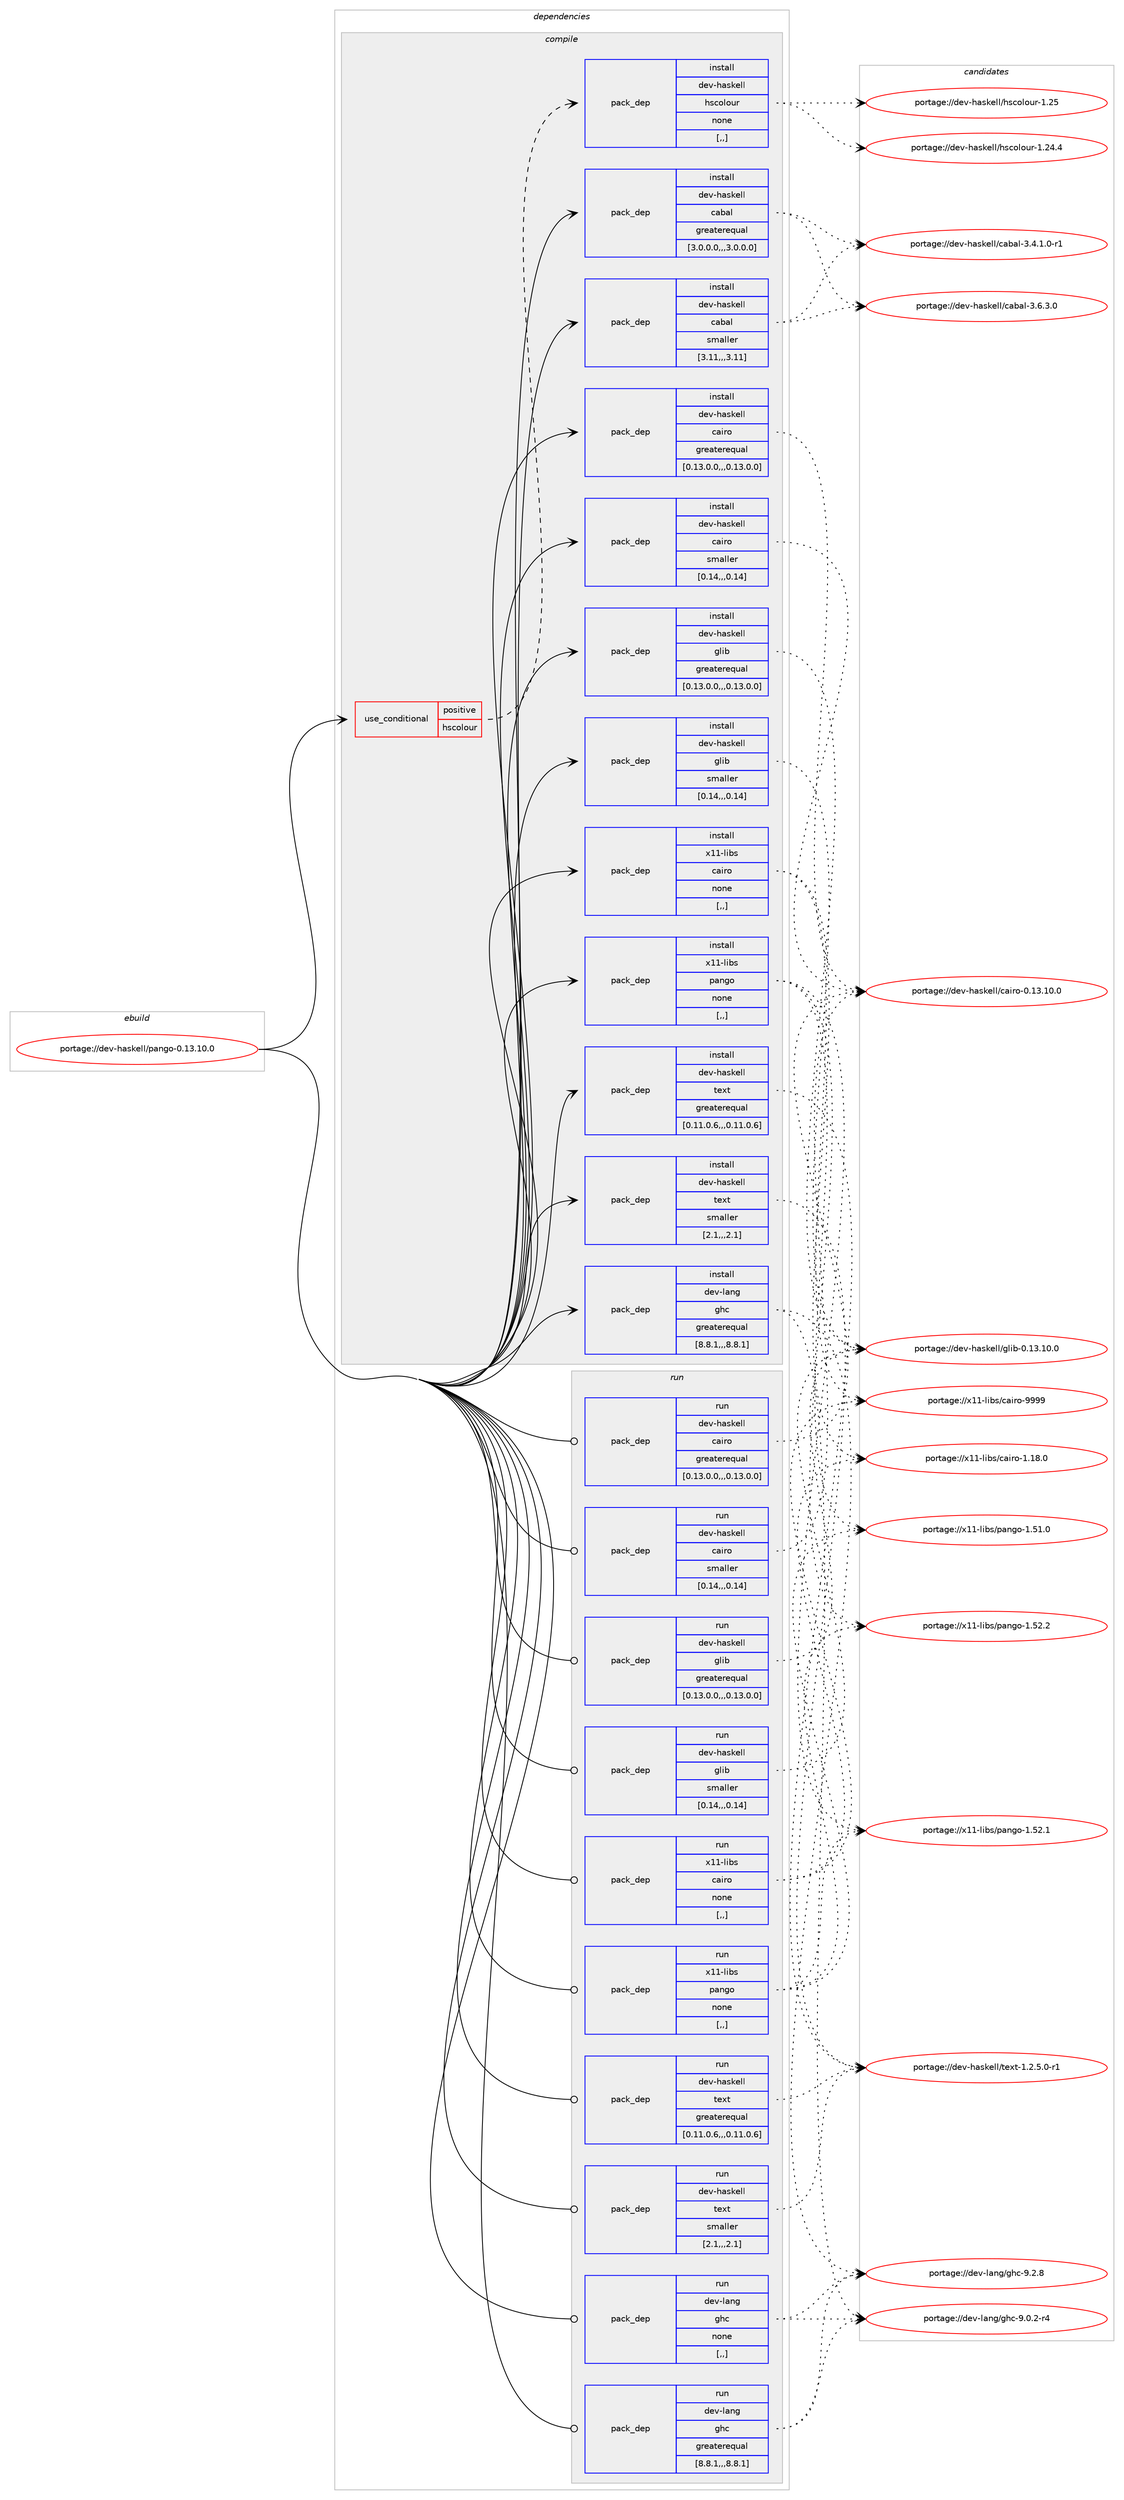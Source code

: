 digraph prolog {

# *************
# Graph options
# *************

newrank=true;
concentrate=true;
compound=true;
graph [rankdir=LR,fontname=Helvetica,fontsize=10,ranksep=1.5];#, ranksep=2.5, nodesep=0.2];
edge  [arrowhead=vee];
node  [fontname=Helvetica,fontsize=10];

# **********
# The ebuild
# **********

subgraph cluster_leftcol {
color=gray;
label=<<i>ebuild</i>>;
id [label="portage://dev-haskell/pango-0.13.10.0", color=red, width=4, href="../dev-haskell/pango-0.13.10.0.svg"];
}

# ****************
# The dependencies
# ****************

subgraph cluster_midcol {
color=gray;
label=<<i>dependencies</i>>;
subgraph cluster_compile {
fillcolor="#eeeeee";
style=filled;
label=<<i>compile</i>>;
subgraph cond20806 {
dependency85752 [label=<<TABLE BORDER="0" CELLBORDER="1" CELLSPACING="0" CELLPADDING="4"><TR><TD ROWSPAN="3" CELLPADDING="10">use_conditional</TD></TR><TR><TD>positive</TD></TR><TR><TD>hscolour</TD></TR></TABLE>>, shape=none, color=red];
subgraph pack63934 {
dependency85753 [label=<<TABLE BORDER="0" CELLBORDER="1" CELLSPACING="0" CELLPADDING="4" WIDTH="220"><TR><TD ROWSPAN="6" CELLPADDING="30">pack_dep</TD></TR><TR><TD WIDTH="110">install</TD></TR><TR><TD>dev-haskell</TD></TR><TR><TD>hscolour</TD></TR><TR><TD>none</TD></TR><TR><TD>[,,]</TD></TR></TABLE>>, shape=none, color=blue];
}
dependency85752:e -> dependency85753:w [weight=20,style="dashed",arrowhead="vee"];
}
id:e -> dependency85752:w [weight=20,style="solid",arrowhead="vee"];
subgraph pack63935 {
dependency85754 [label=<<TABLE BORDER="0" CELLBORDER="1" CELLSPACING="0" CELLPADDING="4" WIDTH="220"><TR><TD ROWSPAN="6" CELLPADDING="30">pack_dep</TD></TR><TR><TD WIDTH="110">install</TD></TR><TR><TD>dev-haskell</TD></TR><TR><TD>cabal</TD></TR><TR><TD>greaterequal</TD></TR><TR><TD>[3.0.0.0,,,3.0.0.0]</TD></TR></TABLE>>, shape=none, color=blue];
}
id:e -> dependency85754:w [weight=20,style="solid",arrowhead="vee"];
subgraph pack63936 {
dependency85755 [label=<<TABLE BORDER="0" CELLBORDER="1" CELLSPACING="0" CELLPADDING="4" WIDTH="220"><TR><TD ROWSPAN="6" CELLPADDING="30">pack_dep</TD></TR><TR><TD WIDTH="110">install</TD></TR><TR><TD>dev-haskell</TD></TR><TR><TD>cabal</TD></TR><TR><TD>smaller</TD></TR><TR><TD>[3.11,,,3.11]</TD></TR></TABLE>>, shape=none, color=blue];
}
id:e -> dependency85755:w [weight=20,style="solid",arrowhead="vee"];
subgraph pack63937 {
dependency85756 [label=<<TABLE BORDER="0" CELLBORDER="1" CELLSPACING="0" CELLPADDING="4" WIDTH="220"><TR><TD ROWSPAN="6" CELLPADDING="30">pack_dep</TD></TR><TR><TD WIDTH="110">install</TD></TR><TR><TD>dev-haskell</TD></TR><TR><TD>cairo</TD></TR><TR><TD>greaterequal</TD></TR><TR><TD>[0.13.0.0,,,0.13.0.0]</TD></TR></TABLE>>, shape=none, color=blue];
}
id:e -> dependency85756:w [weight=20,style="solid",arrowhead="vee"];
subgraph pack63938 {
dependency85757 [label=<<TABLE BORDER="0" CELLBORDER="1" CELLSPACING="0" CELLPADDING="4" WIDTH="220"><TR><TD ROWSPAN="6" CELLPADDING="30">pack_dep</TD></TR><TR><TD WIDTH="110">install</TD></TR><TR><TD>dev-haskell</TD></TR><TR><TD>cairo</TD></TR><TR><TD>smaller</TD></TR><TR><TD>[0.14,,,0.14]</TD></TR></TABLE>>, shape=none, color=blue];
}
id:e -> dependency85757:w [weight=20,style="solid",arrowhead="vee"];
subgraph pack63939 {
dependency85758 [label=<<TABLE BORDER="0" CELLBORDER="1" CELLSPACING="0" CELLPADDING="4" WIDTH="220"><TR><TD ROWSPAN="6" CELLPADDING="30">pack_dep</TD></TR><TR><TD WIDTH="110">install</TD></TR><TR><TD>dev-haskell</TD></TR><TR><TD>glib</TD></TR><TR><TD>greaterequal</TD></TR><TR><TD>[0.13.0.0,,,0.13.0.0]</TD></TR></TABLE>>, shape=none, color=blue];
}
id:e -> dependency85758:w [weight=20,style="solid",arrowhead="vee"];
subgraph pack63940 {
dependency85759 [label=<<TABLE BORDER="0" CELLBORDER="1" CELLSPACING="0" CELLPADDING="4" WIDTH="220"><TR><TD ROWSPAN="6" CELLPADDING="30">pack_dep</TD></TR><TR><TD WIDTH="110">install</TD></TR><TR><TD>dev-haskell</TD></TR><TR><TD>glib</TD></TR><TR><TD>smaller</TD></TR><TR><TD>[0.14,,,0.14]</TD></TR></TABLE>>, shape=none, color=blue];
}
id:e -> dependency85759:w [weight=20,style="solid",arrowhead="vee"];
subgraph pack63941 {
dependency85760 [label=<<TABLE BORDER="0" CELLBORDER="1" CELLSPACING="0" CELLPADDING="4" WIDTH="220"><TR><TD ROWSPAN="6" CELLPADDING="30">pack_dep</TD></TR><TR><TD WIDTH="110">install</TD></TR><TR><TD>dev-haskell</TD></TR><TR><TD>text</TD></TR><TR><TD>greaterequal</TD></TR><TR><TD>[0.11.0.6,,,0.11.0.6]</TD></TR></TABLE>>, shape=none, color=blue];
}
id:e -> dependency85760:w [weight=20,style="solid",arrowhead="vee"];
subgraph pack63942 {
dependency85761 [label=<<TABLE BORDER="0" CELLBORDER="1" CELLSPACING="0" CELLPADDING="4" WIDTH="220"><TR><TD ROWSPAN="6" CELLPADDING="30">pack_dep</TD></TR><TR><TD WIDTH="110">install</TD></TR><TR><TD>dev-haskell</TD></TR><TR><TD>text</TD></TR><TR><TD>smaller</TD></TR><TR><TD>[2.1,,,2.1]</TD></TR></TABLE>>, shape=none, color=blue];
}
id:e -> dependency85761:w [weight=20,style="solid",arrowhead="vee"];
subgraph pack63943 {
dependency85762 [label=<<TABLE BORDER="0" CELLBORDER="1" CELLSPACING="0" CELLPADDING="4" WIDTH="220"><TR><TD ROWSPAN="6" CELLPADDING="30">pack_dep</TD></TR><TR><TD WIDTH="110">install</TD></TR><TR><TD>dev-lang</TD></TR><TR><TD>ghc</TD></TR><TR><TD>greaterequal</TD></TR><TR><TD>[8.8.1,,,8.8.1]</TD></TR></TABLE>>, shape=none, color=blue];
}
id:e -> dependency85762:w [weight=20,style="solid",arrowhead="vee"];
subgraph pack63944 {
dependency85763 [label=<<TABLE BORDER="0" CELLBORDER="1" CELLSPACING="0" CELLPADDING="4" WIDTH="220"><TR><TD ROWSPAN="6" CELLPADDING="30">pack_dep</TD></TR><TR><TD WIDTH="110">install</TD></TR><TR><TD>x11-libs</TD></TR><TR><TD>cairo</TD></TR><TR><TD>none</TD></TR><TR><TD>[,,]</TD></TR></TABLE>>, shape=none, color=blue];
}
id:e -> dependency85763:w [weight=20,style="solid",arrowhead="vee"];
subgraph pack63945 {
dependency85764 [label=<<TABLE BORDER="0" CELLBORDER="1" CELLSPACING="0" CELLPADDING="4" WIDTH="220"><TR><TD ROWSPAN="6" CELLPADDING="30">pack_dep</TD></TR><TR><TD WIDTH="110">install</TD></TR><TR><TD>x11-libs</TD></TR><TR><TD>pango</TD></TR><TR><TD>none</TD></TR><TR><TD>[,,]</TD></TR></TABLE>>, shape=none, color=blue];
}
id:e -> dependency85764:w [weight=20,style="solid",arrowhead="vee"];
}
subgraph cluster_compileandrun {
fillcolor="#eeeeee";
style=filled;
label=<<i>compile and run</i>>;
}
subgraph cluster_run {
fillcolor="#eeeeee";
style=filled;
label=<<i>run</i>>;
subgraph pack63946 {
dependency85765 [label=<<TABLE BORDER="0" CELLBORDER="1" CELLSPACING="0" CELLPADDING="4" WIDTH="220"><TR><TD ROWSPAN="6" CELLPADDING="30">pack_dep</TD></TR><TR><TD WIDTH="110">run</TD></TR><TR><TD>dev-haskell</TD></TR><TR><TD>cairo</TD></TR><TR><TD>greaterequal</TD></TR><TR><TD>[0.13.0.0,,,0.13.0.0]</TD></TR></TABLE>>, shape=none, color=blue];
}
id:e -> dependency85765:w [weight=20,style="solid",arrowhead="odot"];
subgraph pack63947 {
dependency85766 [label=<<TABLE BORDER="0" CELLBORDER="1" CELLSPACING="0" CELLPADDING="4" WIDTH="220"><TR><TD ROWSPAN="6" CELLPADDING="30">pack_dep</TD></TR><TR><TD WIDTH="110">run</TD></TR><TR><TD>dev-haskell</TD></TR><TR><TD>cairo</TD></TR><TR><TD>smaller</TD></TR><TR><TD>[0.14,,,0.14]</TD></TR></TABLE>>, shape=none, color=blue];
}
id:e -> dependency85766:w [weight=20,style="solid",arrowhead="odot"];
subgraph pack63948 {
dependency85767 [label=<<TABLE BORDER="0" CELLBORDER="1" CELLSPACING="0" CELLPADDING="4" WIDTH="220"><TR><TD ROWSPAN="6" CELLPADDING="30">pack_dep</TD></TR><TR><TD WIDTH="110">run</TD></TR><TR><TD>dev-haskell</TD></TR><TR><TD>glib</TD></TR><TR><TD>greaterequal</TD></TR><TR><TD>[0.13.0.0,,,0.13.0.0]</TD></TR></TABLE>>, shape=none, color=blue];
}
id:e -> dependency85767:w [weight=20,style="solid",arrowhead="odot"];
subgraph pack63949 {
dependency85768 [label=<<TABLE BORDER="0" CELLBORDER="1" CELLSPACING="0" CELLPADDING="4" WIDTH="220"><TR><TD ROWSPAN="6" CELLPADDING="30">pack_dep</TD></TR><TR><TD WIDTH="110">run</TD></TR><TR><TD>dev-haskell</TD></TR><TR><TD>glib</TD></TR><TR><TD>smaller</TD></TR><TR><TD>[0.14,,,0.14]</TD></TR></TABLE>>, shape=none, color=blue];
}
id:e -> dependency85768:w [weight=20,style="solid",arrowhead="odot"];
subgraph pack63950 {
dependency85769 [label=<<TABLE BORDER="0" CELLBORDER="1" CELLSPACING="0" CELLPADDING="4" WIDTH="220"><TR><TD ROWSPAN="6" CELLPADDING="30">pack_dep</TD></TR><TR><TD WIDTH="110">run</TD></TR><TR><TD>dev-haskell</TD></TR><TR><TD>text</TD></TR><TR><TD>greaterequal</TD></TR><TR><TD>[0.11.0.6,,,0.11.0.6]</TD></TR></TABLE>>, shape=none, color=blue];
}
id:e -> dependency85769:w [weight=20,style="solid",arrowhead="odot"];
subgraph pack63951 {
dependency85770 [label=<<TABLE BORDER="0" CELLBORDER="1" CELLSPACING="0" CELLPADDING="4" WIDTH="220"><TR><TD ROWSPAN="6" CELLPADDING="30">pack_dep</TD></TR><TR><TD WIDTH="110">run</TD></TR><TR><TD>dev-haskell</TD></TR><TR><TD>text</TD></TR><TR><TD>smaller</TD></TR><TR><TD>[2.1,,,2.1]</TD></TR></TABLE>>, shape=none, color=blue];
}
id:e -> dependency85770:w [weight=20,style="solid",arrowhead="odot"];
subgraph pack63952 {
dependency85771 [label=<<TABLE BORDER="0" CELLBORDER="1" CELLSPACING="0" CELLPADDING="4" WIDTH="220"><TR><TD ROWSPAN="6" CELLPADDING="30">pack_dep</TD></TR><TR><TD WIDTH="110">run</TD></TR><TR><TD>dev-lang</TD></TR><TR><TD>ghc</TD></TR><TR><TD>greaterequal</TD></TR><TR><TD>[8.8.1,,,8.8.1]</TD></TR></TABLE>>, shape=none, color=blue];
}
id:e -> dependency85771:w [weight=20,style="solid",arrowhead="odot"];
subgraph pack63953 {
dependency85772 [label=<<TABLE BORDER="0" CELLBORDER="1" CELLSPACING="0" CELLPADDING="4" WIDTH="220"><TR><TD ROWSPAN="6" CELLPADDING="30">pack_dep</TD></TR><TR><TD WIDTH="110">run</TD></TR><TR><TD>dev-lang</TD></TR><TR><TD>ghc</TD></TR><TR><TD>none</TD></TR><TR><TD>[,,]</TD></TR></TABLE>>, shape=none, color=blue];
}
id:e -> dependency85772:w [weight=20,style="solid",arrowhead="odot"];
subgraph pack63954 {
dependency85773 [label=<<TABLE BORDER="0" CELLBORDER="1" CELLSPACING="0" CELLPADDING="4" WIDTH="220"><TR><TD ROWSPAN="6" CELLPADDING="30">pack_dep</TD></TR><TR><TD WIDTH="110">run</TD></TR><TR><TD>x11-libs</TD></TR><TR><TD>cairo</TD></TR><TR><TD>none</TD></TR><TR><TD>[,,]</TD></TR></TABLE>>, shape=none, color=blue];
}
id:e -> dependency85773:w [weight=20,style="solid",arrowhead="odot"];
subgraph pack63955 {
dependency85774 [label=<<TABLE BORDER="0" CELLBORDER="1" CELLSPACING="0" CELLPADDING="4" WIDTH="220"><TR><TD ROWSPAN="6" CELLPADDING="30">pack_dep</TD></TR><TR><TD WIDTH="110">run</TD></TR><TR><TD>x11-libs</TD></TR><TR><TD>pango</TD></TR><TR><TD>none</TD></TR><TR><TD>[,,]</TD></TR></TABLE>>, shape=none, color=blue];
}
id:e -> dependency85774:w [weight=20,style="solid",arrowhead="odot"];
}
}

# **************
# The candidates
# **************

subgraph cluster_choices {
rank=same;
color=gray;
label=<<i>candidates</i>>;

subgraph choice63934 {
color=black;
nodesep=1;
choice100101118451049711510710110810847104115991111081111171144549465053 [label="portage://dev-haskell/hscolour-1.25", color=red, width=4,href="../dev-haskell/hscolour-1.25.svg"];
choice1001011184510497115107101108108471041159911110811111711445494650524652 [label="portage://dev-haskell/hscolour-1.24.4", color=red, width=4,href="../dev-haskell/hscolour-1.24.4.svg"];
dependency85753:e -> choice100101118451049711510710110810847104115991111081111171144549465053:w [style=dotted,weight="100"];
dependency85753:e -> choice1001011184510497115107101108108471041159911110811111711445494650524652:w [style=dotted,weight="100"];
}
subgraph choice63935 {
color=black;
nodesep=1;
choice100101118451049711510710110810847999798971084551465446514648 [label="portage://dev-haskell/cabal-3.6.3.0", color=red, width=4,href="../dev-haskell/cabal-3.6.3.0.svg"];
choice1001011184510497115107101108108479997989710845514652464946484511449 [label="portage://dev-haskell/cabal-3.4.1.0-r1", color=red, width=4,href="../dev-haskell/cabal-3.4.1.0-r1.svg"];
dependency85754:e -> choice100101118451049711510710110810847999798971084551465446514648:w [style=dotted,weight="100"];
dependency85754:e -> choice1001011184510497115107101108108479997989710845514652464946484511449:w [style=dotted,weight="100"];
}
subgraph choice63936 {
color=black;
nodesep=1;
choice100101118451049711510710110810847999798971084551465446514648 [label="portage://dev-haskell/cabal-3.6.3.0", color=red, width=4,href="../dev-haskell/cabal-3.6.3.0.svg"];
choice1001011184510497115107101108108479997989710845514652464946484511449 [label="portage://dev-haskell/cabal-3.4.1.0-r1", color=red, width=4,href="../dev-haskell/cabal-3.4.1.0-r1.svg"];
dependency85755:e -> choice100101118451049711510710110810847999798971084551465446514648:w [style=dotted,weight="100"];
dependency85755:e -> choice1001011184510497115107101108108479997989710845514652464946484511449:w [style=dotted,weight="100"];
}
subgraph choice63937 {
color=black;
nodesep=1;
choice100101118451049711510710110810847999710511411145484649514649484648 [label="portage://dev-haskell/cairo-0.13.10.0", color=red, width=4,href="../dev-haskell/cairo-0.13.10.0.svg"];
dependency85756:e -> choice100101118451049711510710110810847999710511411145484649514649484648:w [style=dotted,weight="100"];
}
subgraph choice63938 {
color=black;
nodesep=1;
choice100101118451049711510710110810847999710511411145484649514649484648 [label="portage://dev-haskell/cairo-0.13.10.0", color=red, width=4,href="../dev-haskell/cairo-0.13.10.0.svg"];
dependency85757:e -> choice100101118451049711510710110810847999710511411145484649514649484648:w [style=dotted,weight="100"];
}
subgraph choice63939 {
color=black;
nodesep=1;
choice1001011184510497115107101108108471031081059845484649514649484648 [label="portage://dev-haskell/glib-0.13.10.0", color=red, width=4,href="../dev-haskell/glib-0.13.10.0.svg"];
dependency85758:e -> choice1001011184510497115107101108108471031081059845484649514649484648:w [style=dotted,weight="100"];
}
subgraph choice63940 {
color=black;
nodesep=1;
choice1001011184510497115107101108108471031081059845484649514649484648 [label="portage://dev-haskell/glib-0.13.10.0", color=red, width=4,href="../dev-haskell/glib-0.13.10.0.svg"];
dependency85759:e -> choice1001011184510497115107101108108471031081059845484649514649484648:w [style=dotted,weight="100"];
}
subgraph choice63941 {
color=black;
nodesep=1;
choice10010111845104971151071011081084711610112011645494650465346484511449 [label="portage://dev-haskell/text-1.2.5.0-r1", color=red, width=4,href="../dev-haskell/text-1.2.5.0-r1.svg"];
dependency85760:e -> choice10010111845104971151071011081084711610112011645494650465346484511449:w [style=dotted,weight="100"];
}
subgraph choice63942 {
color=black;
nodesep=1;
choice10010111845104971151071011081084711610112011645494650465346484511449 [label="portage://dev-haskell/text-1.2.5.0-r1", color=red, width=4,href="../dev-haskell/text-1.2.5.0-r1.svg"];
dependency85761:e -> choice10010111845104971151071011081084711610112011645494650465346484511449:w [style=dotted,weight="100"];
}
subgraph choice63943 {
color=black;
nodesep=1;
choice10010111845108971101034710310499455746504656 [label="portage://dev-lang/ghc-9.2.8", color=red, width=4,href="../dev-lang/ghc-9.2.8.svg"];
choice100101118451089711010347103104994557464846504511452 [label="portage://dev-lang/ghc-9.0.2-r4", color=red, width=4,href="../dev-lang/ghc-9.0.2-r4.svg"];
dependency85762:e -> choice10010111845108971101034710310499455746504656:w [style=dotted,weight="100"];
dependency85762:e -> choice100101118451089711010347103104994557464846504511452:w [style=dotted,weight="100"];
}
subgraph choice63944 {
color=black;
nodesep=1;
choice120494945108105981154799971051141114557575757 [label="portage://x11-libs/cairo-9999", color=red, width=4,href="../x11-libs/cairo-9999.svg"];
choice1204949451081059811547999710511411145494649564648 [label="portage://x11-libs/cairo-1.18.0", color=red, width=4,href="../x11-libs/cairo-1.18.0.svg"];
dependency85763:e -> choice120494945108105981154799971051141114557575757:w [style=dotted,weight="100"];
dependency85763:e -> choice1204949451081059811547999710511411145494649564648:w [style=dotted,weight="100"];
}
subgraph choice63945 {
color=black;
nodesep=1;
choice12049494510810598115471129711010311145494653504650 [label="portage://x11-libs/pango-1.52.2", color=red, width=4,href="../x11-libs/pango-1.52.2.svg"];
choice12049494510810598115471129711010311145494653504649 [label="portage://x11-libs/pango-1.52.1", color=red, width=4,href="../x11-libs/pango-1.52.1.svg"];
choice12049494510810598115471129711010311145494653494648 [label="portage://x11-libs/pango-1.51.0", color=red, width=4,href="../x11-libs/pango-1.51.0.svg"];
dependency85764:e -> choice12049494510810598115471129711010311145494653504650:w [style=dotted,weight="100"];
dependency85764:e -> choice12049494510810598115471129711010311145494653504649:w [style=dotted,weight="100"];
dependency85764:e -> choice12049494510810598115471129711010311145494653494648:w [style=dotted,weight="100"];
}
subgraph choice63946 {
color=black;
nodesep=1;
choice100101118451049711510710110810847999710511411145484649514649484648 [label="portage://dev-haskell/cairo-0.13.10.0", color=red, width=4,href="../dev-haskell/cairo-0.13.10.0.svg"];
dependency85765:e -> choice100101118451049711510710110810847999710511411145484649514649484648:w [style=dotted,weight="100"];
}
subgraph choice63947 {
color=black;
nodesep=1;
choice100101118451049711510710110810847999710511411145484649514649484648 [label="portage://dev-haskell/cairo-0.13.10.0", color=red, width=4,href="../dev-haskell/cairo-0.13.10.0.svg"];
dependency85766:e -> choice100101118451049711510710110810847999710511411145484649514649484648:w [style=dotted,weight="100"];
}
subgraph choice63948 {
color=black;
nodesep=1;
choice1001011184510497115107101108108471031081059845484649514649484648 [label="portage://dev-haskell/glib-0.13.10.0", color=red, width=4,href="../dev-haskell/glib-0.13.10.0.svg"];
dependency85767:e -> choice1001011184510497115107101108108471031081059845484649514649484648:w [style=dotted,weight="100"];
}
subgraph choice63949 {
color=black;
nodesep=1;
choice1001011184510497115107101108108471031081059845484649514649484648 [label="portage://dev-haskell/glib-0.13.10.0", color=red, width=4,href="../dev-haskell/glib-0.13.10.0.svg"];
dependency85768:e -> choice1001011184510497115107101108108471031081059845484649514649484648:w [style=dotted,weight="100"];
}
subgraph choice63950 {
color=black;
nodesep=1;
choice10010111845104971151071011081084711610112011645494650465346484511449 [label="portage://dev-haskell/text-1.2.5.0-r1", color=red, width=4,href="../dev-haskell/text-1.2.5.0-r1.svg"];
dependency85769:e -> choice10010111845104971151071011081084711610112011645494650465346484511449:w [style=dotted,weight="100"];
}
subgraph choice63951 {
color=black;
nodesep=1;
choice10010111845104971151071011081084711610112011645494650465346484511449 [label="portage://dev-haskell/text-1.2.5.0-r1", color=red, width=4,href="../dev-haskell/text-1.2.5.0-r1.svg"];
dependency85770:e -> choice10010111845104971151071011081084711610112011645494650465346484511449:w [style=dotted,weight="100"];
}
subgraph choice63952 {
color=black;
nodesep=1;
choice10010111845108971101034710310499455746504656 [label="portage://dev-lang/ghc-9.2.8", color=red, width=4,href="../dev-lang/ghc-9.2.8.svg"];
choice100101118451089711010347103104994557464846504511452 [label="portage://dev-lang/ghc-9.0.2-r4", color=red, width=4,href="../dev-lang/ghc-9.0.2-r4.svg"];
dependency85771:e -> choice10010111845108971101034710310499455746504656:w [style=dotted,weight="100"];
dependency85771:e -> choice100101118451089711010347103104994557464846504511452:w [style=dotted,weight="100"];
}
subgraph choice63953 {
color=black;
nodesep=1;
choice10010111845108971101034710310499455746504656 [label="portage://dev-lang/ghc-9.2.8", color=red, width=4,href="../dev-lang/ghc-9.2.8.svg"];
choice100101118451089711010347103104994557464846504511452 [label="portage://dev-lang/ghc-9.0.2-r4", color=red, width=4,href="../dev-lang/ghc-9.0.2-r4.svg"];
dependency85772:e -> choice10010111845108971101034710310499455746504656:w [style=dotted,weight="100"];
dependency85772:e -> choice100101118451089711010347103104994557464846504511452:w [style=dotted,weight="100"];
}
subgraph choice63954 {
color=black;
nodesep=1;
choice120494945108105981154799971051141114557575757 [label="portage://x11-libs/cairo-9999", color=red, width=4,href="../x11-libs/cairo-9999.svg"];
choice1204949451081059811547999710511411145494649564648 [label="portage://x11-libs/cairo-1.18.0", color=red, width=4,href="../x11-libs/cairo-1.18.0.svg"];
dependency85773:e -> choice120494945108105981154799971051141114557575757:w [style=dotted,weight="100"];
dependency85773:e -> choice1204949451081059811547999710511411145494649564648:w [style=dotted,weight="100"];
}
subgraph choice63955 {
color=black;
nodesep=1;
choice12049494510810598115471129711010311145494653504650 [label="portage://x11-libs/pango-1.52.2", color=red, width=4,href="../x11-libs/pango-1.52.2.svg"];
choice12049494510810598115471129711010311145494653504649 [label="portage://x11-libs/pango-1.52.1", color=red, width=4,href="../x11-libs/pango-1.52.1.svg"];
choice12049494510810598115471129711010311145494653494648 [label="portage://x11-libs/pango-1.51.0", color=red, width=4,href="../x11-libs/pango-1.51.0.svg"];
dependency85774:e -> choice12049494510810598115471129711010311145494653504650:w [style=dotted,weight="100"];
dependency85774:e -> choice12049494510810598115471129711010311145494653504649:w [style=dotted,weight="100"];
dependency85774:e -> choice12049494510810598115471129711010311145494653494648:w [style=dotted,weight="100"];
}
}

}

